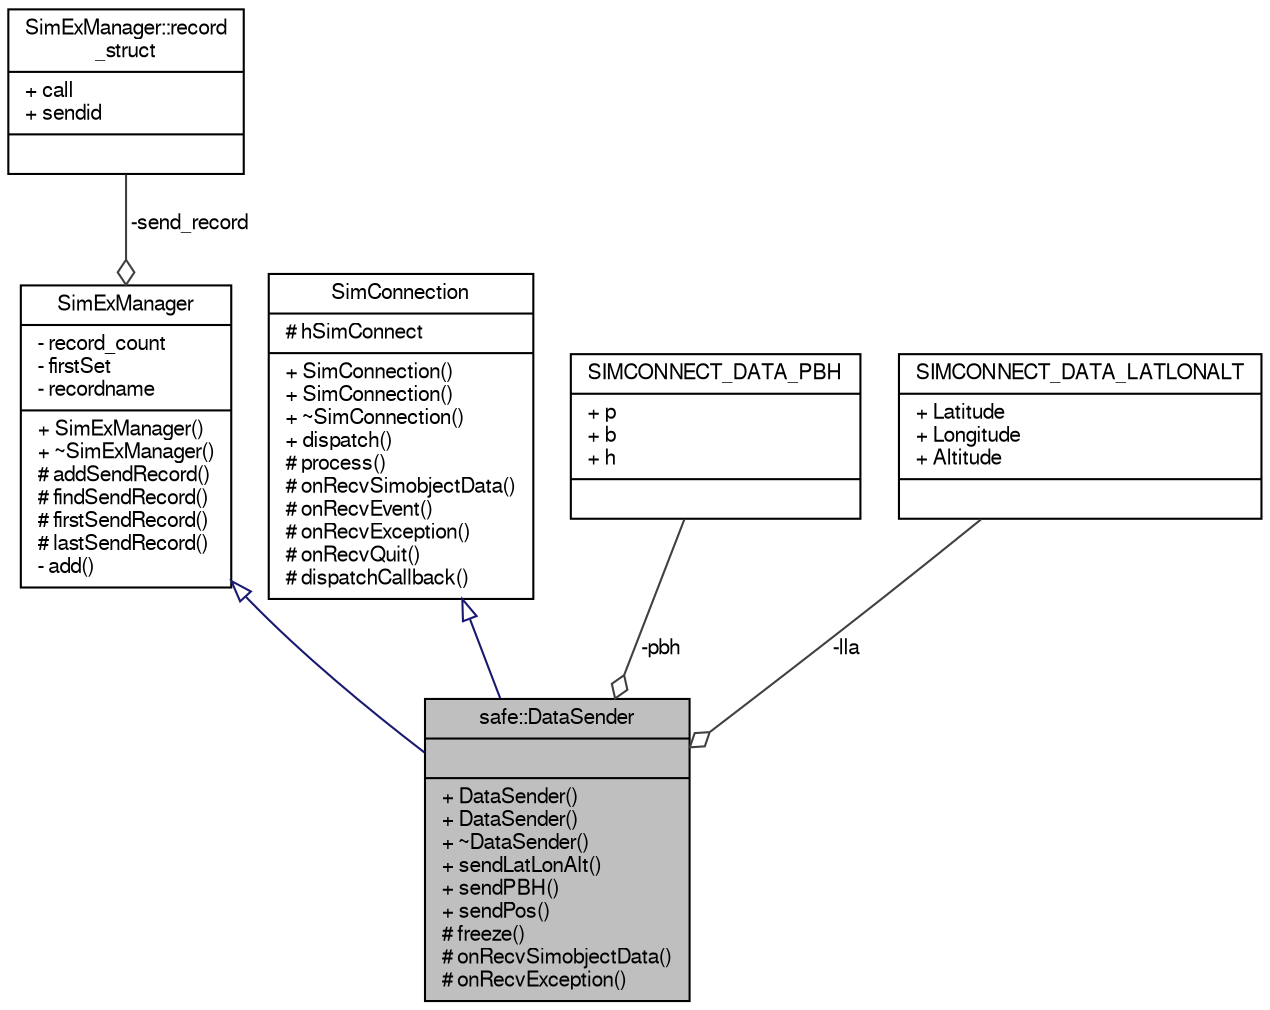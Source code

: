 digraph "safe::DataSender"
{
  bgcolor="transparent";
  edge [fontname="FreeSans",fontsize="10",labelfontname="FreeSans",labelfontsize="10"];
  node [fontname="FreeSans",fontsize="10",shape=record];
  Node1 [label="{safe::DataSender\n||+ DataSender()\l+ DataSender()\l+ ~DataSender()\l+ sendLatLonAlt()\l+ sendPBH()\l+ sendPos()\l# freeze()\l# onRecvSimobjectData()\l# onRecvException()\l}",height=0.2,width=0.4,color="black", fillcolor="grey75", style="filled" fontcolor="black"];
  Node2 -> Node1 [dir="back",color="midnightblue",fontsize="10",style="solid",arrowtail="onormal",fontname="FreeSans"];
  Node2 [label="{SimExManager\n|- record_count\l- firstSet\l- recordname\l|+ SimExManager()\l+ ~SimExManager()\l# addSendRecord()\l# findSendRecord()\l# firstSendRecord()\l# lastSendRecord()\l- add()\l}",height=0.2,width=0.4,color="black",URL="$classSimExManager.html"];
  Node3 -> Node2 [color="grey25",fontsize="10",style="solid",label=" -send_record" ,arrowhead="odiamond",fontname="FreeSans"];
  Node3 [label="{SimExManager::record\l_struct\n|+ call\l+ sendid\l|}",height=0.2,width=0.4,color="black",URL="$structSimExManager_1_1record__struct.html"];
  Node4 -> Node1 [dir="back",color="midnightblue",fontsize="10",style="solid",arrowtail="onormal",fontname="FreeSans"];
  Node4 [label="{SimConnection\n|# hSimConnect\l|+ SimConnection()\l+ SimConnection()\l+ ~SimConnection()\l+ dispatch()\l# process()\l# onRecvSimobjectData()\l# onRecvEvent()\l# onRecvException()\l# onRecvQuit()\l# dispatchCallback()\l}",height=0.2,width=0.4,color="black",URL="$classSimConnection.html"];
  Node5 -> Node1 [color="grey25",fontsize="10",style="solid",label=" -pbh" ,arrowhead="odiamond",fontname="FreeSans"];
  Node5 [label="{SIMCONNECT_DATA_PBH\n|+ p\l+ b\l+ h\l|}",height=0.2,width=0.4,color="black",URL="$structSIMCONNECT__DATA__PBH.html"];
  Node6 -> Node1 [color="grey25",fontsize="10",style="solid",label=" -lla" ,arrowhead="odiamond",fontname="FreeSans"];
  Node6 [label="{SIMCONNECT_DATA_LATLONALT\n|+ Latitude\l+ Longitude\l+ Altitude\l|}",height=0.2,width=0.4,color="black",URL="$structSIMCONNECT__DATA__LATLONALT.html"];
}

